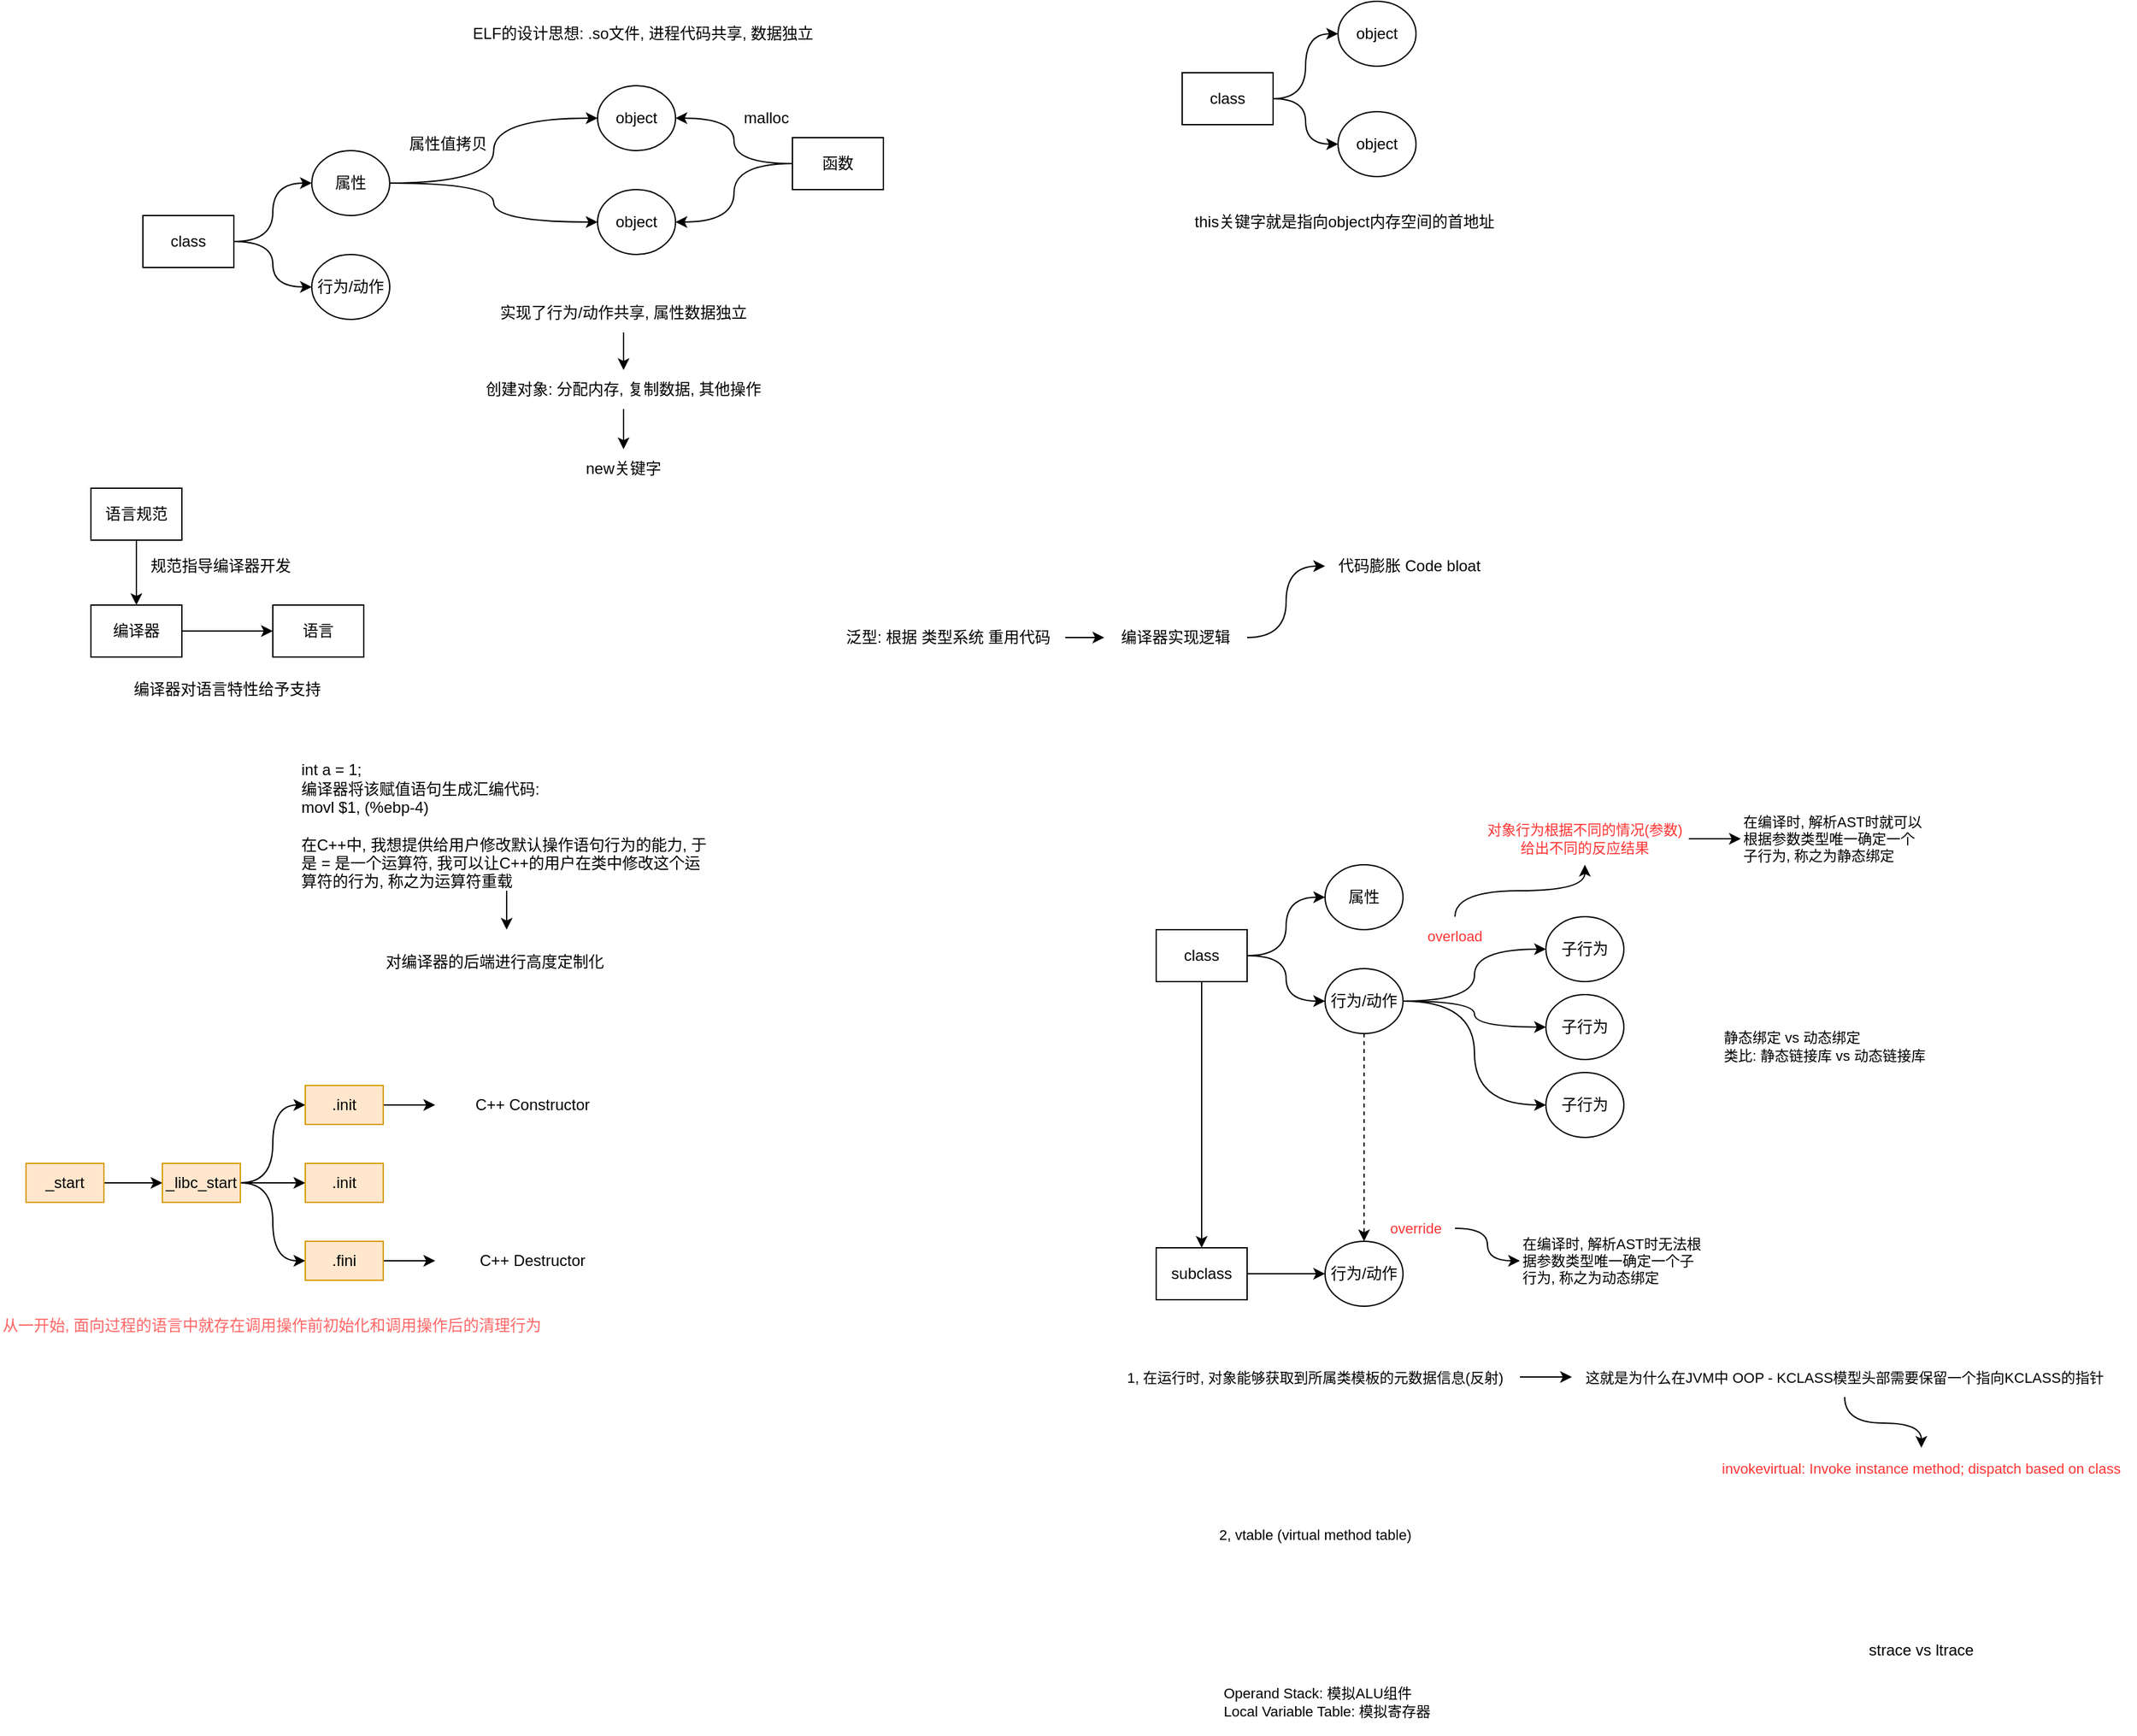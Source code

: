<mxfile version="21.2.4" type="github">
  <diagram name="Page-1" id="NAcgiFPuU_y72zkfZwbJ">
    <mxGraphModel dx="794" dy="456" grid="1" gridSize="10" guides="1" tooltips="1" connect="1" arrows="1" fold="1" page="1" pageScale="1" pageWidth="827" pageHeight="1169" math="0" shadow="0">
      <root>
        <mxCell id="0" />
        <mxCell id="1" parent="0" />
        <mxCell id="ZuVuZugnc80HLuIrkQNn-12" style="edgeStyle=orthogonalEdgeStyle;rounded=0;orthogonalLoop=1;jettySize=auto;html=1;entryX=0;entryY=0.5;entryDx=0;entryDy=0;curved=1;" parent="1" source="ZuVuZugnc80HLuIrkQNn-2" target="ZuVuZugnc80HLuIrkQNn-8" edge="1">
          <mxGeometry relative="1" as="geometry" />
        </mxCell>
        <mxCell id="ZuVuZugnc80HLuIrkQNn-24" style="edgeStyle=orthogonalEdgeStyle;rounded=0;orthogonalLoop=1;jettySize=auto;html=1;entryX=0;entryY=0.5;entryDx=0;entryDy=0;curved=1;" parent="1" source="ZuVuZugnc80HLuIrkQNn-2" target="ZuVuZugnc80HLuIrkQNn-7" edge="1">
          <mxGeometry relative="1" as="geometry" />
        </mxCell>
        <mxCell id="ZuVuZugnc80HLuIrkQNn-2" value="属性" style="ellipse;whiteSpace=wrap;html=1;" parent="1" vertex="1">
          <mxGeometry x="250" y="170" width="60" height="50" as="geometry" />
        </mxCell>
        <mxCell id="ZuVuZugnc80HLuIrkQNn-3" value="行为/动作" style="ellipse;whiteSpace=wrap;html=1;" parent="1" vertex="1">
          <mxGeometry x="250" y="250" width="60" height="50" as="geometry" />
        </mxCell>
        <mxCell id="ZuVuZugnc80HLuIrkQNn-5" style="edgeStyle=orthogonalEdgeStyle;rounded=0;orthogonalLoop=1;jettySize=auto;html=1;curved=1;" parent="1" source="ZuVuZugnc80HLuIrkQNn-4" target="ZuVuZugnc80HLuIrkQNn-2" edge="1">
          <mxGeometry relative="1" as="geometry" />
        </mxCell>
        <mxCell id="ZuVuZugnc80HLuIrkQNn-6" style="edgeStyle=orthogonalEdgeStyle;rounded=0;orthogonalLoop=1;jettySize=auto;html=1;entryX=0;entryY=0.5;entryDx=0;entryDy=0;curved=1;" parent="1" source="ZuVuZugnc80HLuIrkQNn-4" target="ZuVuZugnc80HLuIrkQNn-3" edge="1">
          <mxGeometry relative="1" as="geometry" />
        </mxCell>
        <mxCell id="ZuVuZugnc80HLuIrkQNn-4" value="class" style="rounded=0;whiteSpace=wrap;html=1;" parent="1" vertex="1">
          <mxGeometry x="120" y="220" width="70" height="40" as="geometry" />
        </mxCell>
        <mxCell id="ZuVuZugnc80HLuIrkQNn-7" value="object" style="ellipse;whiteSpace=wrap;html=1;" parent="1" vertex="1">
          <mxGeometry x="470" y="120" width="60" height="50" as="geometry" />
        </mxCell>
        <mxCell id="ZuVuZugnc80HLuIrkQNn-8" value="object" style="ellipse;whiteSpace=wrap;html=1;" parent="1" vertex="1">
          <mxGeometry x="470" y="200" width="60" height="50" as="geometry" />
        </mxCell>
        <mxCell id="ZuVuZugnc80HLuIrkQNn-18" value="" style="edgeStyle=orthogonalEdgeStyle;rounded=0;orthogonalLoop=1;jettySize=auto;html=1;curved=1;" parent="1" source="ZuVuZugnc80HLuIrkQNn-15" target="ZuVuZugnc80HLuIrkQNn-7" edge="1">
          <mxGeometry relative="1" as="geometry" />
        </mxCell>
        <mxCell id="ZuVuZugnc80HLuIrkQNn-19" style="edgeStyle=orthogonalEdgeStyle;rounded=0;orthogonalLoop=1;jettySize=auto;html=1;entryX=1;entryY=0.5;entryDx=0;entryDy=0;curved=1;" parent="1" source="ZuVuZugnc80HLuIrkQNn-15" target="ZuVuZugnc80HLuIrkQNn-8" edge="1">
          <mxGeometry relative="1" as="geometry" />
        </mxCell>
        <mxCell id="ZuVuZugnc80HLuIrkQNn-15" value="函数" style="rounded=0;whiteSpace=wrap;html=1;" parent="1" vertex="1">
          <mxGeometry x="620" y="160" width="70" height="40" as="geometry" />
        </mxCell>
        <mxCell id="ZuVuZugnc80HLuIrkQNn-17" value="malloc" style="text;html=1;strokeColor=none;fillColor=none;align=center;verticalAlign=middle;whiteSpace=wrap;rounded=0;" parent="1" vertex="1">
          <mxGeometry x="570" y="130" width="60" height="30" as="geometry" />
        </mxCell>
        <mxCell id="ZuVuZugnc80HLuIrkQNn-20" value="属性值拷贝" style="text;html=1;strokeColor=none;fillColor=none;align=center;verticalAlign=middle;whiteSpace=wrap;rounded=0;" parent="1" vertex="1">
          <mxGeometry x="310" y="150" width="90" height="30" as="geometry" />
        </mxCell>
        <mxCell id="ZuVuZugnc80HLuIrkQNn-27" value="" style="edgeStyle=orthogonalEdgeStyle;curved=1;rounded=0;orthogonalLoop=1;jettySize=auto;html=1;" parent="1" source="ZuVuZugnc80HLuIrkQNn-25" target="ZuVuZugnc80HLuIrkQNn-26" edge="1">
          <mxGeometry relative="1" as="geometry" />
        </mxCell>
        <mxCell id="ZuVuZugnc80HLuIrkQNn-25" value="实现了行为/动作共享, 属性数据独立" style="text;html=1;strokeColor=none;fillColor=none;align=center;verticalAlign=middle;whiteSpace=wrap;rounded=0;" parent="1" vertex="1">
          <mxGeometry x="380" y="280" width="220" height="30" as="geometry" />
        </mxCell>
        <mxCell id="ZuVuZugnc80HLuIrkQNn-29" value="" style="edgeStyle=orthogonalEdgeStyle;curved=1;rounded=0;orthogonalLoop=1;jettySize=auto;html=1;" parent="1" source="ZuVuZugnc80HLuIrkQNn-26" target="ZuVuZugnc80HLuIrkQNn-28" edge="1">
          <mxGeometry relative="1" as="geometry" />
        </mxCell>
        <mxCell id="ZuVuZugnc80HLuIrkQNn-26" value="创建对象: 分配内存, 复制数据, 其他操作" style="text;html=1;strokeColor=none;fillColor=none;align=center;verticalAlign=middle;whiteSpace=wrap;rounded=0;" parent="1" vertex="1">
          <mxGeometry x="380" y="339" width="220" height="30" as="geometry" />
        </mxCell>
        <mxCell id="ZuVuZugnc80HLuIrkQNn-28" value="new关键字" style="text;html=1;strokeColor=none;fillColor=none;align=center;verticalAlign=middle;whiteSpace=wrap;rounded=0;" parent="1" vertex="1">
          <mxGeometry x="380" y="400" width="220" height="30" as="geometry" />
        </mxCell>
        <mxCell id="ZuVuZugnc80HLuIrkQNn-30" value="ELF的设计思想: .so文件, 进程代码共享, 数据独立" style="text;html=1;strokeColor=none;fillColor=none;align=center;verticalAlign=middle;whiteSpace=wrap;rounded=0;" parent="1" vertex="1">
          <mxGeometry x="370" y="60" width="270" height="40" as="geometry" />
        </mxCell>
        <mxCell id="ZuVuZugnc80HLuIrkQNn-33" style="edgeStyle=orthogonalEdgeStyle;curved=1;rounded=0;orthogonalLoop=1;jettySize=auto;html=1;entryX=0;entryY=0.5;entryDx=0;entryDy=0;" parent="1" source="ZuVuZugnc80HLuIrkQNn-31" target="ZuVuZugnc80HLuIrkQNn-32" edge="1">
          <mxGeometry relative="1" as="geometry" />
        </mxCell>
        <mxCell id="ZuVuZugnc80HLuIrkQNn-31" value="编译器" style="rounded=0;whiteSpace=wrap;html=1;" parent="1" vertex="1">
          <mxGeometry x="80" y="520" width="70" height="40" as="geometry" />
        </mxCell>
        <mxCell id="ZuVuZugnc80HLuIrkQNn-32" value="语言" style="rounded=0;whiteSpace=wrap;html=1;" parent="1" vertex="1">
          <mxGeometry x="220" y="520" width="70" height="40" as="geometry" />
        </mxCell>
        <mxCell id="ZuVuZugnc80HLuIrkQNn-34" value="规范指导编译器开发" style="text;html=1;strokeColor=none;fillColor=none;align=center;verticalAlign=middle;whiteSpace=wrap;rounded=0;" parent="1" vertex="1">
          <mxGeometry x="110" y="470" width="140" height="40" as="geometry" />
        </mxCell>
        <mxCell id="ZuVuZugnc80HLuIrkQNn-39" style="edgeStyle=orthogonalEdgeStyle;curved=1;rounded=0;orthogonalLoop=1;jettySize=auto;html=1;entryX=0.5;entryY=0;entryDx=0;entryDy=0;" parent="1" source="ZuVuZugnc80HLuIrkQNn-35" target="ZuVuZugnc80HLuIrkQNn-31" edge="1">
          <mxGeometry relative="1" as="geometry" />
        </mxCell>
        <mxCell id="ZuVuZugnc80HLuIrkQNn-35" value="语言规范" style="rounded=0;whiteSpace=wrap;html=1;" parent="1" vertex="1">
          <mxGeometry x="80" y="430" width="70" height="40" as="geometry" />
        </mxCell>
        <mxCell id="ZuVuZugnc80HLuIrkQNn-41" value="编译器对语言特性给予支持" style="text;html=1;strokeColor=none;fillColor=none;align=center;verticalAlign=middle;whiteSpace=wrap;rounded=0;" parent="1" vertex="1">
          <mxGeometry x="110" y="565" width="150" height="40" as="geometry" />
        </mxCell>
        <mxCell id="0XPSr2HVNZB46iI9HG13-8" value="" style="edgeStyle=orthogonalEdgeStyle;rounded=0;orthogonalLoop=1;jettySize=auto;html=1;" parent="1" source="bRJoNwYBJULNIH3R_m5Y-1" target="0XPSr2HVNZB46iI9HG13-6" edge="1">
          <mxGeometry relative="1" as="geometry" />
        </mxCell>
        <mxCell id="bRJoNwYBJULNIH3R_m5Y-1" value="泛型: 根据 类型系统 重用代码" style="text;html=1;strokeColor=none;fillColor=none;align=center;verticalAlign=middle;whiteSpace=wrap;rounded=0;" parent="1" vertex="1">
          <mxGeometry x="650" y="525" width="180" height="40" as="geometry" />
        </mxCell>
        <mxCell id="cLtxKZ1UayHkJXv-ha-v-3" style="edgeStyle=orthogonalEdgeStyle;rounded=0;orthogonalLoop=1;jettySize=auto;html=1;curved=1;" parent="1" source="cLtxKZ1UayHkJXv-ha-v-1" target="cLtxKZ1UayHkJXv-ha-v-2" edge="1">
          <mxGeometry relative="1" as="geometry" />
        </mxCell>
        <mxCell id="cLtxKZ1UayHkJXv-ha-v-1" value="int a = 1;&lt;br&gt;编译器将该赋值语句生成汇编代码:&amp;nbsp;&lt;br&gt;movl $1, (%ebp-4)&lt;br&gt;&lt;br&gt;在C++中, 我想提供给用户修改默认操作语句行为的能力, 于是 = 是一个运算符, 我可以让C++的用户在类中修改这个运算符的行为, 称之为运算符重载" style="text;html=1;strokeColor=none;fillColor=none;align=left;verticalAlign=middle;whiteSpace=wrap;rounded=0;" parent="1" vertex="1">
          <mxGeometry x="240" y="640" width="320" height="100" as="geometry" />
        </mxCell>
        <mxCell id="cLtxKZ1UayHkJXv-ha-v-2" value="对编译器的后端进行高度定制化" style="text;html=1;strokeColor=none;fillColor=none;align=left;verticalAlign=middle;whiteSpace=wrap;rounded=0;" parent="1" vertex="1">
          <mxGeometry x="305" y="770" width="190" height="50" as="geometry" />
        </mxCell>
        <mxCell id="cLtxKZ1UayHkJXv-ha-v-7" style="edgeStyle=orthogonalEdgeStyle;rounded=0;orthogonalLoop=1;jettySize=auto;html=1;entryX=0;entryY=0.5;entryDx=0;entryDy=0;curved=1;" parent="1" source="cLtxKZ1UayHkJXv-ha-v-4" target="cLtxKZ1UayHkJXv-ha-v-5" edge="1">
          <mxGeometry relative="1" as="geometry" />
        </mxCell>
        <mxCell id="cLtxKZ1UayHkJXv-ha-v-8" style="edgeStyle=orthogonalEdgeStyle;rounded=0;orthogonalLoop=1;jettySize=auto;html=1;entryX=0;entryY=0.5;entryDx=0;entryDy=0;curved=1;" parent="1" source="cLtxKZ1UayHkJXv-ha-v-4" target="cLtxKZ1UayHkJXv-ha-v-6" edge="1">
          <mxGeometry relative="1" as="geometry" />
        </mxCell>
        <mxCell id="cLtxKZ1UayHkJXv-ha-v-4" value="class" style="rounded=0;whiteSpace=wrap;html=1;" parent="1" vertex="1">
          <mxGeometry x="920" y="110" width="70" height="40" as="geometry" />
        </mxCell>
        <mxCell id="cLtxKZ1UayHkJXv-ha-v-5" value="object" style="ellipse;whiteSpace=wrap;html=1;" parent="1" vertex="1">
          <mxGeometry x="1040" y="55" width="60" height="50" as="geometry" />
        </mxCell>
        <mxCell id="cLtxKZ1UayHkJXv-ha-v-6" value="object" style="ellipse;whiteSpace=wrap;html=1;" parent="1" vertex="1">
          <mxGeometry x="1040" y="140" width="60" height="50" as="geometry" />
        </mxCell>
        <mxCell id="cLtxKZ1UayHkJXv-ha-v-10" value="this关键字就是指向object内存空间的首地址" style="text;html=1;strokeColor=none;fillColor=none;align=center;verticalAlign=middle;whiteSpace=wrap;rounded=0;" parent="1" vertex="1">
          <mxGeometry x="920" y="210" width="250" height="30" as="geometry" />
        </mxCell>
        <mxCell id="cLtxKZ1UayHkJXv-ha-v-17" value="" style="edgeStyle=orthogonalEdgeStyle;rounded=0;orthogonalLoop=1;jettySize=auto;html=1;" parent="1" source="cLtxKZ1UayHkJXv-ha-v-11" target="cLtxKZ1UayHkJXv-ha-v-12" edge="1">
          <mxGeometry relative="1" as="geometry" />
        </mxCell>
        <mxCell id="cLtxKZ1UayHkJXv-ha-v-11" value="_start" style="rounded=0;whiteSpace=wrap;html=1;fillColor=#ffe6cc;strokeColor=#d79b00;" parent="1" vertex="1">
          <mxGeometry x="30" y="950" width="60" height="30" as="geometry" />
        </mxCell>
        <mxCell id="cLtxKZ1UayHkJXv-ha-v-18" style="edgeStyle=orthogonalEdgeStyle;rounded=0;orthogonalLoop=1;jettySize=auto;html=1;entryX=0;entryY=0.5;entryDx=0;entryDy=0;curved=1;" parent="1" source="cLtxKZ1UayHkJXv-ha-v-12" target="cLtxKZ1UayHkJXv-ha-v-13" edge="1">
          <mxGeometry relative="1" as="geometry" />
        </mxCell>
        <mxCell id="cLtxKZ1UayHkJXv-ha-v-19" value="" style="edgeStyle=orthogonalEdgeStyle;rounded=0;orthogonalLoop=1;jettySize=auto;html=1;curved=1;" parent="1" source="cLtxKZ1UayHkJXv-ha-v-12" target="cLtxKZ1UayHkJXv-ha-v-14" edge="1">
          <mxGeometry relative="1" as="geometry" />
        </mxCell>
        <mxCell id="cLtxKZ1UayHkJXv-ha-v-20" style="edgeStyle=orthogonalEdgeStyle;rounded=0;orthogonalLoop=1;jettySize=auto;html=1;entryX=0;entryY=0.5;entryDx=0;entryDy=0;curved=1;" parent="1" source="cLtxKZ1UayHkJXv-ha-v-12" target="cLtxKZ1UayHkJXv-ha-v-16" edge="1">
          <mxGeometry relative="1" as="geometry" />
        </mxCell>
        <mxCell id="cLtxKZ1UayHkJXv-ha-v-12" value="_libc_start" style="rounded=0;whiteSpace=wrap;html=1;fillColor=#ffe6cc;strokeColor=#d79b00;" parent="1" vertex="1">
          <mxGeometry x="135" y="950" width="60" height="30" as="geometry" />
        </mxCell>
        <mxCell id="cLtxKZ1UayHkJXv-ha-v-25" value="" style="edgeStyle=orthogonalEdgeStyle;rounded=0;orthogonalLoop=1;jettySize=auto;html=1;" parent="1" source="cLtxKZ1UayHkJXv-ha-v-13" target="cLtxKZ1UayHkJXv-ha-v-23" edge="1">
          <mxGeometry relative="1" as="geometry" />
        </mxCell>
        <mxCell id="cLtxKZ1UayHkJXv-ha-v-13" value=".init" style="rounded=0;whiteSpace=wrap;html=1;fillColor=#ffe6cc;strokeColor=#d79b00;" parent="1" vertex="1">
          <mxGeometry x="245" y="890" width="60" height="30" as="geometry" />
        </mxCell>
        <mxCell id="cLtxKZ1UayHkJXv-ha-v-14" value=".init" style="rounded=0;whiteSpace=wrap;html=1;fillColor=#ffe6cc;strokeColor=#d79b00;" parent="1" vertex="1">
          <mxGeometry x="245" y="950" width="60" height="30" as="geometry" />
        </mxCell>
        <mxCell id="cLtxKZ1UayHkJXv-ha-v-26" value="" style="edgeStyle=orthogonalEdgeStyle;rounded=0;orthogonalLoop=1;jettySize=auto;html=1;" parent="1" source="cLtxKZ1UayHkJXv-ha-v-16" target="cLtxKZ1UayHkJXv-ha-v-24" edge="1">
          <mxGeometry relative="1" as="geometry" />
        </mxCell>
        <mxCell id="cLtxKZ1UayHkJXv-ha-v-16" value=".fini" style="rounded=0;whiteSpace=wrap;html=1;fillColor=#ffe6cc;strokeColor=#d79b00;" parent="1" vertex="1">
          <mxGeometry x="245" y="1010" width="60" height="30" as="geometry" />
        </mxCell>
        <mxCell id="cLtxKZ1UayHkJXv-ha-v-21" value="从一开始, 面向过程的语言中就存在调用操作前初始化和调用操作后的清理行为" style="text;html=1;strokeColor=none;fillColor=none;align=left;verticalAlign=middle;whiteSpace=wrap;rounded=0;fontColor=#FF6666;" parent="1" vertex="1">
          <mxGeometry x="10" y="1060" width="430" height="30" as="geometry" />
        </mxCell>
        <mxCell id="cLtxKZ1UayHkJXv-ha-v-23" value="C++ Constructor" style="text;html=1;strokeColor=none;fillColor=none;align=center;verticalAlign=middle;whiteSpace=wrap;rounded=0;" parent="1" vertex="1">
          <mxGeometry x="345" y="895" width="150" height="20" as="geometry" />
        </mxCell>
        <mxCell id="cLtxKZ1UayHkJXv-ha-v-24" value="C++ Destructor" style="text;html=1;strokeColor=none;fillColor=none;align=center;verticalAlign=middle;whiteSpace=wrap;rounded=0;" parent="1" vertex="1">
          <mxGeometry x="345" y="1015" width="150" height="20" as="geometry" />
        </mxCell>
        <mxCell id="NHox-umJJgJSBm9QQrZl-1" value="代码膨胀 Code bloat" style="text;html=1;strokeColor=none;fillColor=none;align=center;verticalAlign=middle;whiteSpace=wrap;rounded=0;" parent="1" vertex="1">
          <mxGeometry x="1030" y="475" width="130" height="30" as="geometry" />
        </mxCell>
        <mxCell id="0XPSr2HVNZB46iI9HG13-1" value="属性" style="ellipse;whiteSpace=wrap;html=1;" parent="1" vertex="1">
          <mxGeometry x="1030" y="720" width="60" height="50" as="geometry" />
        </mxCell>
        <mxCell id="0XPSr2HVNZB46iI9HG13-14" style="edgeStyle=orthogonalEdgeStyle;orthogonalLoop=1;jettySize=auto;html=1;entryX=0;entryY=0.5;entryDx=0;entryDy=0;curved=1;shadow=0;" parent="1" source="0XPSr2HVNZB46iI9HG13-2" target="0XPSr2HVNZB46iI9HG13-9" edge="1">
          <mxGeometry relative="1" as="geometry" />
        </mxCell>
        <mxCell id="0XPSr2HVNZB46iI9HG13-15" style="edgeStyle=orthogonalEdgeStyle;shape=connector;curved=1;rounded=1;orthogonalLoop=1;jettySize=auto;html=1;labelBackgroundColor=default;strokeColor=default;fontFamily=Helvetica;fontSize=11;fontColor=default;endArrow=classic;" parent="1" source="0XPSr2HVNZB46iI9HG13-2" target="0XPSr2HVNZB46iI9HG13-10" edge="1">
          <mxGeometry relative="1" as="geometry" />
        </mxCell>
        <mxCell id="0XPSr2HVNZB46iI9HG13-16" style="edgeStyle=orthogonalEdgeStyle;shape=connector;curved=1;rounded=1;orthogonalLoop=1;jettySize=auto;html=1;entryX=0;entryY=0.5;entryDx=0;entryDy=0;labelBackgroundColor=default;strokeColor=default;fontFamily=Helvetica;fontSize=11;fontColor=default;endArrow=classic;" parent="1" source="0XPSr2HVNZB46iI9HG13-2" target="0XPSr2HVNZB46iI9HG13-11" edge="1">
          <mxGeometry relative="1" as="geometry" />
        </mxCell>
        <mxCell id="0XPSr2HVNZB46iI9HG13-26" style="edgeStyle=orthogonalEdgeStyle;shape=connector;curved=1;rounded=1;orthogonalLoop=1;jettySize=auto;html=1;entryX=0.5;entryY=0;entryDx=0;entryDy=0;labelBackgroundColor=default;strokeColor=default;fontFamily=Helvetica;fontSize=11;fontColor=default;endArrow=classic;dashed=1;" parent="1" source="0XPSr2HVNZB46iI9HG13-2" target="0XPSr2HVNZB46iI9HG13-22" edge="1">
          <mxGeometry relative="1" as="geometry" />
        </mxCell>
        <mxCell id="0XPSr2HVNZB46iI9HG13-2" value="行为/动作" style="ellipse;whiteSpace=wrap;html=1;" parent="1" vertex="1">
          <mxGeometry x="1030" y="800" width="60" height="50" as="geometry" />
        </mxCell>
        <mxCell id="0XPSr2HVNZB46iI9HG13-4" style="edgeStyle=orthogonalEdgeStyle;rounded=0;orthogonalLoop=1;jettySize=auto;html=1;entryX=0;entryY=0.5;entryDx=0;entryDy=0;curved=1;" parent="1" source="0XPSr2HVNZB46iI9HG13-5" target="0XPSr2HVNZB46iI9HG13-2" edge="1">
          <mxGeometry relative="1" as="geometry" />
        </mxCell>
        <mxCell id="0XPSr2HVNZB46iI9HG13-12" style="edgeStyle=orthogonalEdgeStyle;rounded=0;orthogonalLoop=1;jettySize=auto;html=1;entryX=0;entryY=0.5;entryDx=0;entryDy=0;curved=1;" parent="1" source="0XPSr2HVNZB46iI9HG13-5" target="0XPSr2HVNZB46iI9HG13-1" edge="1">
          <mxGeometry relative="1" as="geometry" />
        </mxCell>
        <mxCell id="0XPSr2HVNZB46iI9HG13-25" style="edgeStyle=orthogonalEdgeStyle;shape=connector;curved=1;rounded=1;orthogonalLoop=1;jettySize=auto;html=1;labelBackgroundColor=default;strokeColor=default;fontFamily=Helvetica;fontSize=11;fontColor=default;endArrow=classic;" parent="1" source="0XPSr2HVNZB46iI9HG13-5" target="0XPSr2HVNZB46iI9HG13-24" edge="1">
          <mxGeometry relative="1" as="geometry" />
        </mxCell>
        <mxCell id="0XPSr2HVNZB46iI9HG13-5" value="class" style="rounded=0;whiteSpace=wrap;html=1;" parent="1" vertex="1">
          <mxGeometry x="900" y="770" width="70" height="40" as="geometry" />
        </mxCell>
        <mxCell id="0XPSr2HVNZB46iI9HG13-7" style="edgeStyle=orthogonalEdgeStyle;rounded=0;orthogonalLoop=1;jettySize=auto;html=1;entryX=0;entryY=0.5;entryDx=0;entryDy=0;curved=1;" parent="1" source="0XPSr2HVNZB46iI9HG13-6" target="NHox-umJJgJSBm9QQrZl-1" edge="1">
          <mxGeometry relative="1" as="geometry" />
        </mxCell>
        <mxCell id="0XPSr2HVNZB46iI9HG13-6" value="编译器实现逻辑" style="text;html=1;strokeColor=none;fillColor=none;align=center;verticalAlign=middle;whiteSpace=wrap;rounded=0;" parent="1" vertex="1">
          <mxGeometry x="860" y="525" width="110" height="40" as="geometry" />
        </mxCell>
        <mxCell id="0XPSr2HVNZB46iI9HG13-9" value="子行为" style="ellipse;whiteSpace=wrap;html=1;" parent="1" vertex="1">
          <mxGeometry x="1200" y="760" width="60" height="50" as="geometry" />
        </mxCell>
        <mxCell id="0XPSr2HVNZB46iI9HG13-10" value="子行为" style="ellipse;whiteSpace=wrap;html=1;" parent="1" vertex="1">
          <mxGeometry x="1200" y="820" width="60" height="50" as="geometry" />
        </mxCell>
        <mxCell id="0XPSr2HVNZB46iI9HG13-11" value="子行为" style="ellipse;whiteSpace=wrap;html=1;" parent="1" vertex="1">
          <mxGeometry x="1200" y="880" width="60" height="50" as="geometry" />
        </mxCell>
        <mxCell id="0XPSr2HVNZB46iI9HG13-19" style="edgeStyle=orthogonalEdgeStyle;shape=connector;curved=1;rounded=1;orthogonalLoop=1;jettySize=auto;html=1;labelBackgroundColor=default;strokeColor=default;fontFamily=Helvetica;fontSize=11;fontColor=#FF3333;endArrow=classic;" parent="1" source="0XPSr2HVNZB46iI9HG13-17" target="0XPSr2HVNZB46iI9HG13-18" edge="1">
          <mxGeometry relative="1" as="geometry" />
        </mxCell>
        <mxCell id="0XPSr2HVNZB46iI9HG13-17" value="overload" style="text;html=1;strokeColor=none;fillColor=none;align=center;verticalAlign=middle;whiteSpace=wrap;rounded=0;fontSize=11;fontFamily=Helvetica;fontColor=#FF3333;" parent="1" vertex="1">
          <mxGeometry x="1100" y="760" width="60" height="30" as="geometry" />
        </mxCell>
        <mxCell id="0XPSr2HVNZB46iI9HG13-30" style="edgeStyle=orthogonalEdgeStyle;shape=connector;curved=1;rounded=1;orthogonalLoop=1;jettySize=auto;html=1;labelBackgroundColor=default;strokeColor=default;fontFamily=Helvetica;fontSize=11;fontColor=default;endArrow=classic;" parent="1" source="0XPSr2HVNZB46iI9HG13-18" target="0XPSr2HVNZB46iI9HG13-20" edge="1">
          <mxGeometry relative="1" as="geometry" />
        </mxCell>
        <mxCell id="0XPSr2HVNZB46iI9HG13-18" value="对象行为根据不同的情况(参数)给出不同的反应结果" style="text;html=1;strokeColor=none;fillColor=none;align=center;verticalAlign=middle;whiteSpace=wrap;rounded=0;fontSize=11;fontFamily=Helvetica;fontColor=#FF3333;" parent="1" vertex="1">
          <mxGeometry x="1150" y="680" width="160" height="40" as="geometry" />
        </mxCell>
        <mxCell id="0XPSr2HVNZB46iI9HG13-20" value="在编译时, 解析AST时就可以根据参数类型唯一确定一个子行为, 称之为静态绑定" style="text;html=1;strokeColor=none;fillColor=none;align=left;verticalAlign=middle;whiteSpace=wrap;rounded=0;fontSize=11;fontFamily=Helvetica;fontColor=#000000;" parent="1" vertex="1">
          <mxGeometry x="1350" y="670" width="140" height="60" as="geometry" />
        </mxCell>
        <mxCell id="0XPSr2HVNZB46iI9HG13-21" value="在编译时, 解析AST时无法根据参数类型唯一确定一个子行为, 称之为动态绑定" style="text;html=1;strokeColor=none;fillColor=none;align=left;verticalAlign=middle;whiteSpace=wrap;rounded=0;fontSize=11;fontFamily=Helvetica;fontColor=#000000;" parent="1" vertex="1">
          <mxGeometry x="1180" y="995" width="140" height="60" as="geometry" />
        </mxCell>
        <mxCell id="0XPSr2HVNZB46iI9HG13-22" value="行为/动作" style="ellipse;whiteSpace=wrap;html=1;" parent="1" vertex="1">
          <mxGeometry x="1030" y="1010" width="60" height="50" as="geometry" />
        </mxCell>
        <mxCell id="0XPSr2HVNZB46iI9HG13-23" style="edgeStyle=orthogonalEdgeStyle;rounded=0;orthogonalLoop=1;jettySize=auto;html=1;entryX=0;entryY=0.5;entryDx=0;entryDy=0;curved=1;" parent="1" source="0XPSr2HVNZB46iI9HG13-24" target="0XPSr2HVNZB46iI9HG13-22" edge="1">
          <mxGeometry relative="1" as="geometry" />
        </mxCell>
        <mxCell id="0XPSr2HVNZB46iI9HG13-24" value="subclass" style="rounded=0;whiteSpace=wrap;html=1;" parent="1" vertex="1">
          <mxGeometry x="900" y="1015" width="70" height="40" as="geometry" />
        </mxCell>
        <mxCell id="0XPSr2HVNZB46iI9HG13-29" style="edgeStyle=orthogonalEdgeStyle;shape=connector;curved=1;rounded=1;orthogonalLoop=1;jettySize=auto;html=1;entryX=0;entryY=0.5;entryDx=0;entryDy=0;labelBackgroundColor=default;strokeColor=default;fontFamily=Helvetica;fontSize=11;fontColor=default;endArrow=classic;" parent="1" source="0XPSr2HVNZB46iI9HG13-27" target="0XPSr2HVNZB46iI9HG13-21" edge="1">
          <mxGeometry relative="1" as="geometry" />
        </mxCell>
        <mxCell id="0XPSr2HVNZB46iI9HG13-27" value="override" style="text;html=1;strokeColor=none;fillColor=none;align=center;verticalAlign=middle;whiteSpace=wrap;rounded=0;fontSize=11;fontFamily=Helvetica;fontColor=#FF3333;" parent="1" vertex="1">
          <mxGeometry x="1070" y="985" width="60" height="30" as="geometry" />
        </mxCell>
        <mxCell id="0XPSr2HVNZB46iI9HG13-31" value="静态绑定 vs 动态绑定&lt;br&gt;类比: 静态链接库 vs 动态链接库" style="text;html=1;strokeColor=none;fillColor=none;align=left;verticalAlign=middle;whiteSpace=wrap;rounded=0;fontSize=11;fontFamily=Helvetica;fontColor=default;" parent="1" vertex="1">
          <mxGeometry x="1335" y="840" width="170" height="40" as="geometry" />
        </mxCell>
        <mxCell id="W7PkFNSz-1NAA-pKh_Ly-2" value="" style="edgeStyle=orthogonalEdgeStyle;rounded=0;orthogonalLoop=1;jettySize=auto;html=1;curved=1;" parent="1" source="0XPSr2HVNZB46iI9HG13-32" target="W7PkFNSz-1NAA-pKh_Ly-1" edge="1">
          <mxGeometry relative="1" as="geometry" />
        </mxCell>
        <mxCell id="0XPSr2HVNZB46iI9HG13-32" value="1, 在运行时, 对象能够获取到所属类模板的元数据信息(反射)" style="text;html=1;strokeColor=none;fillColor=none;align=center;verticalAlign=middle;whiteSpace=wrap;rounded=0;fontSize=11;fontFamily=Helvetica;fontColor=default;" parent="1" vertex="1">
          <mxGeometry x="865" y="1099" width="315" height="31" as="geometry" />
        </mxCell>
        <mxCell id="W7PkFNSz-1NAA-pKh_Ly-5" style="edgeStyle=orthogonalEdgeStyle;rounded=0;orthogonalLoop=1;jettySize=auto;html=1;entryX=0.5;entryY=0;entryDx=0;entryDy=0;curved=1;" parent="1" source="W7PkFNSz-1NAA-pKh_Ly-1" target="W7PkFNSz-1NAA-pKh_Ly-3" edge="1">
          <mxGeometry relative="1" as="geometry" />
        </mxCell>
        <mxCell id="W7PkFNSz-1NAA-pKh_Ly-1" value="这就是为什么在JVM中 OOP - KCLASS模型头部需要保留一个指向KCLASS的指针&lt;br&gt;" style="text;html=1;strokeColor=none;fillColor=none;align=center;verticalAlign=middle;whiteSpace=wrap;rounded=0;fontSize=11;fontFamily=Helvetica;fontColor=default;" parent="1" vertex="1">
          <mxGeometry x="1220" y="1099" width="420" height="31" as="geometry" />
        </mxCell>
        <mxCell id="W7PkFNSz-1NAA-pKh_Ly-3" value="invokevirtual:&amp;nbsp;Invoke instance method; dispatch based on class" style="text;html=1;strokeColor=none;fillColor=none;align=center;verticalAlign=middle;whiteSpace=wrap;rounded=0;fontSize=11;fontFamily=Helvetica;fontColor=#FF3333;" parent="1" vertex="1">
          <mxGeometry x="1324" y="1169" width="330" height="31" as="geometry" />
        </mxCell>
        <mxCell id="W7PkFNSz-1NAA-pKh_Ly-8" value="Operand Stack: 模拟ALU组件&lt;br&gt;Local Variable Table: 模拟寄存器" style="text;html=1;strokeColor=none;fillColor=none;align=left;verticalAlign=middle;whiteSpace=wrap;rounded=0;fontSize=11;fontFamily=Helvetica;fontColor=default;" parent="1" vertex="1">
          <mxGeometry x="950" y="1340" width="276" height="50" as="geometry" />
        </mxCell>
        <mxCell id="XGb5Vw4w9nXFpEbFGRRB-1" value="2, vtable (virtual method table)" style="text;html=1;strokeColor=none;fillColor=none;align=center;verticalAlign=middle;whiteSpace=wrap;rounded=0;fontSize=11;fontFamily=Helvetica;fontColor=default;" vertex="1" parent="1">
          <mxGeometry x="865" y="1220" width="315" height="31" as="geometry" />
        </mxCell>
        <mxCell id="XGb5Vw4w9nXFpEbFGRRB-2" value="strace vs ltrace" style="text;html=1;strokeColor=none;fillColor=none;align=center;verticalAlign=middle;whiteSpace=wrap;rounded=0;" vertex="1" parent="1">
          <mxGeometry x="1419" y="1310" width="140" height="30" as="geometry" />
        </mxCell>
      </root>
    </mxGraphModel>
  </diagram>
</mxfile>
